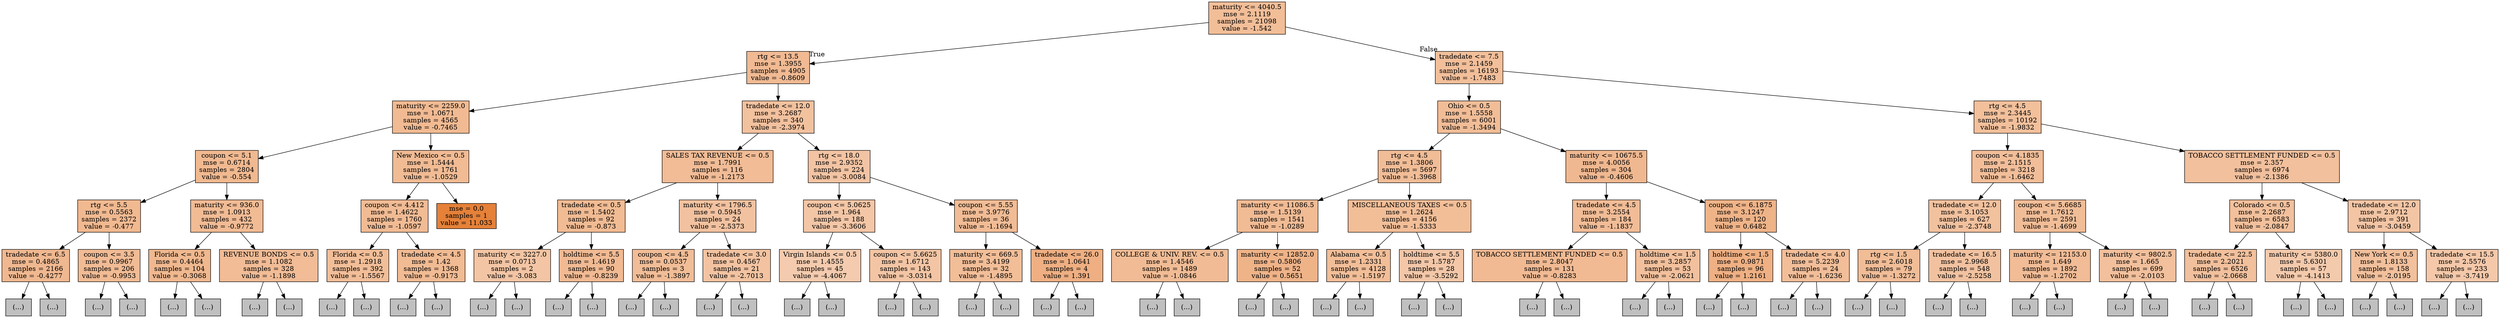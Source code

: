 digraph Tree {
node [shape=box, style="filled", color="black"] ;
0 [label="maturity <= 4040.5\nmse = 2.1119\nsamples = 21098\nvalue = -1.542", fillcolor="#e5813984"] ;
1 [label="rtg <= 13.5\nmse = 1.3955\nsamples = 4905\nvalue = -0.8609", fillcolor="#e581398b"] ;
0 -> 1 [labeldistance=2.5, labelangle=45, headlabel="True"] ;
2 [label="maturity <= 2259.0\nmse = 1.0671\nsamples = 4565\nvalue = -0.7465", fillcolor="#e581398c"] ;
1 -> 2 ;
3 [label="coupon <= 5.1\nmse = 0.6714\nsamples = 2804\nvalue = -0.554", fillcolor="#e581398e"] ;
2 -> 3 ;
4 [label="rtg <= 5.5\nmse = 0.5563\nsamples = 2372\nvalue = -0.477", fillcolor="#e581398e"] ;
3 -> 4 ;
5 [label="tradedate <= 6.5\nmse = 0.4865\nsamples = 2166\nvalue = -0.4277", fillcolor="#e581398f"] ;
4 -> 5 ;
6 [label="(...)", fillcolor="#C0C0C0"] ;
5 -> 6 ;
489 [label="(...)", fillcolor="#C0C0C0"] ;
5 -> 489 ;
1936 [label="coupon <= 3.5\nmse = 0.9967\nsamples = 206\nvalue = -0.9953", fillcolor="#e5813989"] ;
4 -> 1936 ;
1937 [label="(...)", fillcolor="#C0C0C0"] ;
1936 -> 1937 ;
2016 [label="(...)", fillcolor="#C0C0C0"] ;
1936 -> 2016 ;
2141 [label="maturity <= 936.0\nmse = 1.0913\nsamples = 432\nvalue = -0.9772", fillcolor="#e5813989"] ;
3 -> 2141 ;
2142 [label="Florida <= 0.5\nmse = 0.4464\nsamples = 104\nvalue = -0.3068", fillcolor="#e5813990"] ;
2141 -> 2142 ;
2143 [label="(...)", fillcolor="#C0C0C0"] ;
2142 -> 2143 ;
2268 [label="(...)", fillcolor="#C0C0C0"] ;
2142 -> 2268 ;
2269 [label="REVENUE BONDS <= 0.5\nmse = 1.1082\nsamples = 328\nvalue = -1.1898", fillcolor="#e5813987"] ;
2141 -> 2269 ;
2270 [label="(...)", fillcolor="#C0C0C0"] ;
2269 -> 2270 ;
2419 [label="(...)", fillcolor="#C0C0C0"] ;
2269 -> 2419 ;
2516 [label="New Mexico <= 0.5\nmse = 1.5444\nsamples = 1761\nvalue = -1.0529", fillcolor="#e5813989"] ;
2 -> 2516 ;
2517 [label="coupon <= 4.412\nmse = 1.4622\nsamples = 1760\nvalue = -1.0597", fillcolor="#e5813989"] ;
2516 -> 2517 ;
2518 [label="Florida <= 0.5\nmse = 1.2918\nsamples = 392\nvalue = -1.5567", fillcolor="#e5813984"] ;
2517 -> 2518 ;
2519 [label="(...)", fillcolor="#C0C0C0"] ;
2518 -> 2519 ;
2882 [label="(...)", fillcolor="#C0C0C0"] ;
2518 -> 2882 ;
2921 [label="tradedate <= 4.5\nmse = 1.42\nsamples = 1368\nvalue = -0.9173", fillcolor="#e581398a"] ;
2517 -> 2921 ;
2922 [label="(...)", fillcolor="#C0C0C0"] ;
2921 -> 2922 ;
3161 [label="(...)", fillcolor="#C0C0C0"] ;
2921 -> 3161 ;
4194 [label="mse = 0.0\nsamples = 1\nvalue = 11.033", fillcolor="#e58139ff"] ;
2516 -> 4194 ;
4195 [label="tradedate <= 12.0\nmse = 3.2687\nsamples = 340\nvalue = -2.3974", fillcolor="#e581397c"] ;
1 -> 4195 ;
4196 [label="SALES TAX REVENUE <= 0.5\nmse = 1.7991\nsamples = 116\nvalue = -1.2173", fillcolor="#e5813987"] ;
4195 -> 4196 ;
4197 [label="tradedate <= 0.5\nmse = 1.5402\nsamples = 92\nvalue = -0.873", fillcolor="#e581398a"] ;
4196 -> 4197 ;
4198 [label="maturity <= 3227.0\nmse = 0.0713\nsamples = 2\nvalue = -3.083", fillcolor="#e5813975"] ;
4197 -> 4198 ;
4199 [label="(...)", fillcolor="#C0C0C0"] ;
4198 -> 4199 ;
4200 [label="(...)", fillcolor="#C0C0C0"] ;
4198 -> 4200 ;
4201 [label="holdtime <= 5.5\nmse = 1.4619\nsamples = 90\nvalue = -0.8239", fillcolor="#e581398b"] ;
4197 -> 4201 ;
4202 [label="(...)", fillcolor="#C0C0C0"] ;
4201 -> 4202 ;
4241 [label="(...)", fillcolor="#C0C0C0"] ;
4201 -> 4241 ;
4250 [label="maturity <= 1796.5\nmse = 0.5945\nsamples = 24\nvalue = -2.5373", fillcolor="#e581397a"] ;
4196 -> 4250 ;
4251 [label="coupon <= 4.5\nmse = 0.0537\nsamples = 3\nvalue = -1.3897", fillcolor="#e5813985"] ;
4250 -> 4251 ;
4252 [label="(...)", fillcolor="#C0C0C0"] ;
4251 -> 4252 ;
4253 [label="(...)", fillcolor="#C0C0C0"] ;
4251 -> 4253 ;
4256 [label="tradedate <= 3.0\nmse = 0.4567\nsamples = 21\nvalue = -2.7013", fillcolor="#e5813979"] ;
4250 -> 4256 ;
4257 [label="(...)", fillcolor="#C0C0C0"] ;
4256 -> 4257 ;
4258 [label="(...)", fillcolor="#C0C0C0"] ;
4256 -> 4258 ;
4271 [label="rtg <= 18.0\nmse = 2.9352\nsamples = 224\nvalue = -3.0084", fillcolor="#e5813976"] ;
4195 -> 4271 ;
4272 [label="coupon <= 5.0625\nmse = 1.964\nsamples = 188\nvalue = -3.3606", fillcolor="#e5813972"] ;
4271 -> 4272 ;
4273 [label="Virgin Islands <= 0.5\nmse = 1.4555\nsamples = 45\nvalue = -4.4067", fillcolor="#e5813968"] ;
4272 -> 4273 ;
4274 [label="(...)", fillcolor="#C0C0C0"] ;
4273 -> 4274 ;
4297 [label="(...)", fillcolor="#C0C0C0"] ;
4273 -> 4297 ;
4306 [label="coupon <= 5.6625\nmse = 1.6712\nsamples = 143\nvalue = -3.0314", fillcolor="#e5813975"] ;
4272 -> 4306 ;
4307 [label="(...)", fillcolor="#C0C0C0"] ;
4306 -> 4307 ;
4344 [label="(...)", fillcolor="#C0C0C0"] ;
4306 -> 4344 ;
4365 [label="coupon <= 5.55\nmse = 3.9776\nsamples = 36\nvalue = -1.1694", fillcolor="#e5813988"] ;
4271 -> 4365 ;
4366 [label="maturity <= 669.5\nmse = 3.4199\nsamples = 32\nvalue = -1.4895", fillcolor="#e5813984"] ;
4365 -> 4366 ;
4367 [label="(...)", fillcolor="#C0C0C0"] ;
4366 -> 4367 ;
4380 [label="(...)", fillcolor="#C0C0C0"] ;
4366 -> 4380 ;
4407 [label="tradedate <= 26.0\nmse = 1.0641\nsamples = 4\nvalue = 1.391", fillcolor="#e58139a1"] ;
4365 -> 4407 ;
4408 [label="(...)", fillcolor="#C0C0C0"] ;
4407 -> 4408 ;
4413 [label="(...)", fillcolor="#C0C0C0"] ;
4407 -> 4413 ;
4414 [label="tradedate <= 7.5\nmse = 2.1459\nsamples = 16193\nvalue = -1.7483", fillcolor="#e5813982"] ;
0 -> 4414 [labeldistance=2.5, labelangle=-45, headlabel="False"] ;
4415 [label="Ohio <= 0.5\nmse = 1.5558\nsamples = 6001\nvalue = -1.3494", fillcolor="#e5813986"] ;
4414 -> 4415 ;
4416 [label="rtg <= 4.5\nmse = 1.3806\nsamples = 5697\nvalue = -1.3968", fillcolor="#e5813985"] ;
4415 -> 4416 ;
4417 [label="maturity <= 11086.5\nmse = 1.5139\nsamples = 1541\nvalue = -1.0289", fillcolor="#e5813989"] ;
4416 -> 4417 ;
4418 [label="COLLEGE & UNIV. REV. <= 0.5\nmse = 1.4546\nsamples = 1489\nvalue = -1.0846", fillcolor="#e5813988"] ;
4417 -> 4418 ;
4419 [label="(...)", fillcolor="#C0C0C0"] ;
4418 -> 4419 ;
5228 [label="(...)", fillcolor="#C0C0C0"] ;
4418 -> 5228 ;
5389 [label="maturity <= 12852.0\nmse = 0.5806\nsamples = 52\nvalue = 0.5651", fillcolor="#e5813999"] ;
4417 -> 5389 ;
5390 [label="(...)", fillcolor="#C0C0C0"] ;
5389 -> 5390 ;
5397 [label="(...)", fillcolor="#C0C0C0"] ;
5389 -> 5397 ;
5400 [label="MISCELLANEOUS TAXES <= 0.5\nmse = 1.2624\nsamples = 4156\nvalue = -1.5333", fillcolor="#e5813984"] ;
4416 -> 5400 ;
5401 [label="Alabama <= 0.5\nmse = 1.2331\nsamples = 4128\nvalue = -1.5197", fillcolor="#e5813984"] ;
5400 -> 5401 ;
5402 [label="(...)", fillcolor="#C0C0C0"] ;
5401 -> 5402 ;
6757 [label="(...)", fillcolor="#C0C0C0"] ;
5401 -> 6757 ;
6772 [label="holdtime <= 5.5\nmse = 1.5787\nsamples = 28\nvalue = -3.5292", fillcolor="#e5813970"] ;
5400 -> 6772 ;
6773 [label="(...)", fillcolor="#C0C0C0"] ;
6772 -> 6773 ;
6790 [label="(...)", fillcolor="#C0C0C0"] ;
6772 -> 6790 ;
6795 [label="maturity <= 10675.5\nmse = 4.0056\nsamples = 304\nvalue = -0.4606", fillcolor="#e581398f"] ;
4415 -> 6795 ;
6796 [label="tradedate <= 4.5\nmse = 3.2554\nsamples = 184\nvalue = -1.1837", fillcolor="#e5813987"] ;
6795 -> 6796 ;
6797 [label="TOBACCO SETTLEMENT FUNDED <= 0.5\nmse = 2.8047\nsamples = 131\nvalue = -0.8283", fillcolor="#e581398b"] ;
6796 -> 6797 ;
6798 [label="(...)", fillcolor="#C0C0C0"] ;
6797 -> 6798 ;
6823 [label="(...)", fillcolor="#C0C0C0"] ;
6797 -> 6823 ;
6840 [label="holdtime <= 1.5\nmse = 3.2857\nsamples = 53\nvalue = -2.0621", fillcolor="#e581397f"] ;
6796 -> 6840 ;
6841 [label="(...)", fillcolor="#C0C0C0"] ;
6840 -> 6841 ;
6852 [label="(...)", fillcolor="#C0C0C0"] ;
6840 -> 6852 ;
6873 [label="coupon <= 6.1875\nmse = 3.1247\nsamples = 120\nvalue = 0.6482", fillcolor="#e5813999"] ;
6795 -> 6873 ;
6874 [label="holdtime <= 1.5\nmse = 0.9871\nsamples = 96\nvalue = 1.2161", fillcolor="#e581399f"] ;
6873 -> 6874 ;
6875 [label="(...)", fillcolor="#C0C0C0"] ;
6874 -> 6875 ;
6884 [label="(...)", fillcolor="#C0C0C0"] ;
6874 -> 6884 ;
6913 [label="tradedate <= 4.0\nmse = 5.2239\nsamples = 24\nvalue = -1.6236", fillcolor="#e5813983"] ;
6873 -> 6913 ;
6914 [label="(...)", fillcolor="#C0C0C0"] ;
6913 -> 6914 ;
6919 [label="(...)", fillcolor="#C0C0C0"] ;
6913 -> 6919 ;
6922 [label="rtg <= 4.5\nmse = 2.3445\nsamples = 10192\nvalue = -1.9832", fillcolor="#e5813980"] ;
4414 -> 6922 ;
6923 [label="coupon <= 4.1835\nmse = 2.1515\nsamples = 3218\nvalue = -1.6462", fillcolor="#e5813983"] ;
6922 -> 6923 ;
6924 [label="tradedate <= 12.0\nmse = 3.1053\nsamples = 627\nvalue = -2.3748", fillcolor="#e581397c"] ;
6923 -> 6924 ;
6925 [label="rtg <= 1.5\nmse = 2.6018\nsamples = 79\nvalue = -1.3272", fillcolor="#e5813986"] ;
6924 -> 6925 ;
6926 [label="(...)", fillcolor="#C0C0C0"] ;
6925 -> 6926 ;
6931 [label="(...)", fillcolor="#C0C0C0"] ;
6925 -> 6931 ;
7008 [label="tradedate <= 16.5\nmse = 2.9968\nsamples = 548\nvalue = -2.5258", fillcolor="#e581397a"] ;
6924 -> 7008 ;
7009 [label="(...)", fillcolor="#C0C0C0"] ;
7008 -> 7009 ;
7198 [label="(...)", fillcolor="#C0C0C0"] ;
7008 -> 7198 ;
7509 [label="coupon <= 5.6685\nmse = 1.7612\nsamples = 2591\nvalue = -1.4699", fillcolor="#e5813985"] ;
6923 -> 7509 ;
7510 [label="maturity <= 12153.0\nmse = 1.649\nsamples = 1892\nvalue = -1.2702", fillcolor="#e5813987"] ;
7509 -> 7510 ;
7511 [label="(...)", fillcolor="#C0C0C0"] ;
7510 -> 7511 ;
8806 [label="(...)", fillcolor="#C0C0C0"] ;
7510 -> 8806 ;
8843 [label="maturity <= 9802.5\nmse = 1.665\nsamples = 699\nvalue = -2.0103", fillcolor="#e581397f"] ;
7509 -> 8843 ;
8844 [label="(...)", fillcolor="#C0C0C0"] ;
8843 -> 8844 ;
9297 [label="(...)", fillcolor="#C0C0C0"] ;
8843 -> 9297 ;
9310 [label="TOBACCO SETTLEMENT FUNDED <= 0.5\nmse = 2.357\nsamples = 6974\nvalue = -2.1386", fillcolor="#e581397e"] ;
6922 -> 9310 ;
9311 [label="Colorado <= 0.5\nmse = 2.2687\nsamples = 6583\nvalue = -2.0847", fillcolor="#e581397f"] ;
9310 -> 9311 ;
9312 [label="tradedate <= 22.5\nmse = 2.2021\nsamples = 6526\nvalue = -2.0668", fillcolor="#e581397f"] ;
9311 -> 9312 ;
9313 [label="(...)", fillcolor="#C0C0C0"] ;
9312 -> 9313 ;
11502 [label="(...)", fillcolor="#C0C0C0"] ;
9312 -> 11502 ;
12371 [label="maturity <= 5380.0\nmse = 5.6301\nsamples = 57\nvalue = -4.1413", fillcolor="#e581396b"] ;
9311 -> 12371 ;
12372 [label="(...)", fillcolor="#C0C0C0"] ;
12371 -> 12372 ;
12385 [label="(...)", fillcolor="#C0C0C0"] ;
12371 -> 12385 ;
12404 [label="tradedate <= 12.0\nmse = 2.9712\nsamples = 391\nvalue = -3.0459", fillcolor="#e5813975"] ;
9310 -> 12404 ;
12405 [label="New York <= 0.5\nmse = 1.8133\nsamples = 158\nvalue = -2.0195", fillcolor="#e581397f"] ;
12404 -> 12405 ;
12406 [label="(...)", fillcolor="#C0C0C0"] ;
12405 -> 12406 ;
12453 [label="(...)", fillcolor="#C0C0C0"] ;
12405 -> 12453 ;
12458 [label="tradedate <= 15.5\nmse = 2.5576\nsamples = 233\nvalue = -3.7419", fillcolor="#e581396e"] ;
12404 -> 12458 ;
12459 [label="(...)", fillcolor="#C0C0C0"] ;
12458 -> 12459 ;
12496 [label="(...)", fillcolor="#C0C0C0"] ;
12458 -> 12496 ;
}